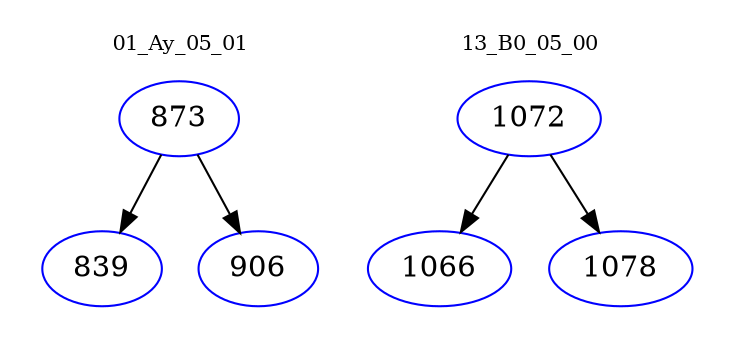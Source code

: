 digraph{
subgraph cluster_0 {
color = white
label = "01_Ay_05_01";
fontsize=10;
T0_873 [label="873", color="blue"]
T0_873 -> T0_839 [color="black"]
T0_839 [label="839", color="blue"]
T0_873 -> T0_906 [color="black"]
T0_906 [label="906", color="blue"]
}
subgraph cluster_1 {
color = white
label = "13_B0_05_00";
fontsize=10;
T1_1072 [label="1072", color="blue"]
T1_1072 -> T1_1066 [color="black"]
T1_1066 [label="1066", color="blue"]
T1_1072 -> T1_1078 [color="black"]
T1_1078 [label="1078", color="blue"]
}
}
